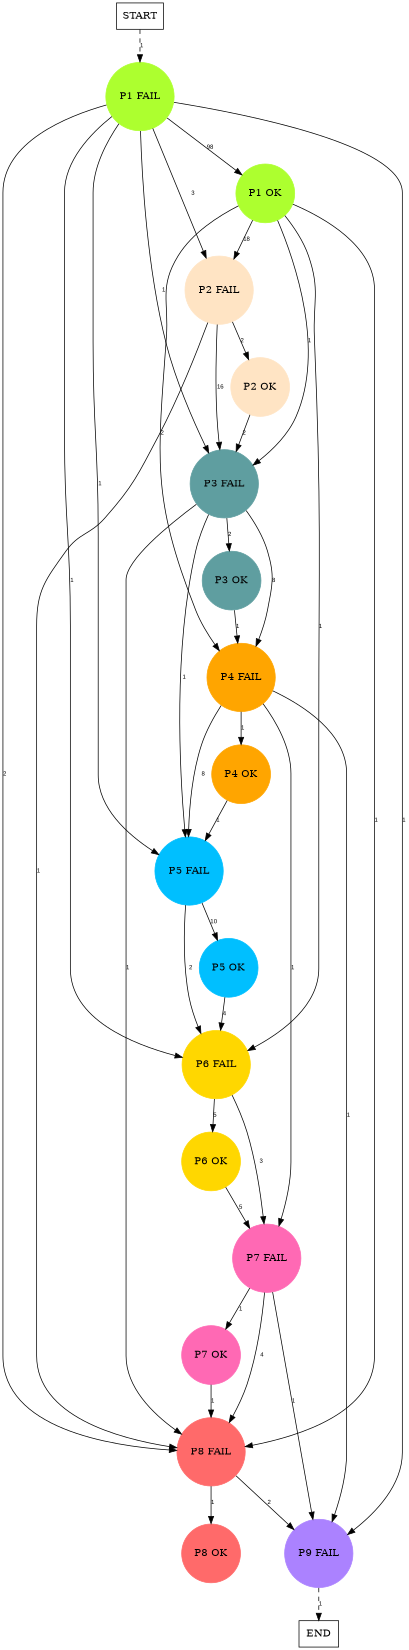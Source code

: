 digraph graphname {
	dpi = 150
	size="16,11!";
	margin = 0;
"P1 FAIL" [shape=circle, color=greenyellow, style=filled]"P1 OK" [shape=circle, color=greenyellow, style=filled]"P2 FAIL" [shape=circle, color=bisque, style=filled]"P3 FAIL" [shape=circle, color=cadetblue, style=filled]"P4 FAIL" [shape=circle, color=orange, style=filled]"P5 FAIL" [shape=circle, color=deepskyblue, style=filled]"P5 OK" [shape=circle, color=deepskyblue, style=filled]"P6 FAIL" [shape=circle, color=gold, style=filled]"P6 OK" [shape=circle, color=gold, style=filled]"P7 FAIL" [shape=circle, color=hotpink, style=filled]"P8 FAIL" [shape=circle, color=indianred1, style=filled]"P9 FAIL" [shape=circle, color=mediumpurple1, style=filled]"P2 OK" [shape=circle, color=bisque, style=filled]"P3 OK" [shape=circle, color=cadetblue, style=filled]"P4 OK" [shape=circle, color=orange, style=filled]"P7 OK" [shape=circle, color=hotpink, style=filled]"P8 OK" [shape=circle, color=indianred1, style=filled]"START" [shape=box, fillcolor=white, style=filled, color=black]"END" [shape=box, fillcolor=white, style=filled, color=black]"P1 FAIL" -> "P1 OK" [ label ="98" labelfloat=false fontname="Arial" fontsize=8]
"P1 FAIL" -> "P2 FAIL" [ label ="3" labelfloat=false fontname="Arial" fontsize=8]
"P1 FAIL" -> "P3 FAIL" [ label ="1" labelfloat=false fontname="Arial" fontsize=8]
"P1 FAIL" -> "P5 FAIL" [ label ="1" labelfloat=false fontname="Arial" fontsize=8]
"P1 FAIL" -> "P6 FAIL" [ label ="1" labelfloat=false fontname="Arial" fontsize=8]
"P1 FAIL" -> "P8 FAIL" [ label ="2" labelfloat=false fontname="Arial" fontsize=8]
"P1 FAIL" -> "P9 FAIL" [ label ="1" labelfloat=false fontname="Arial" fontsize=8]
"P1 OK" -> "P2 FAIL" [ label ="18" labelfloat=false fontname="Arial" fontsize=8]
"P1 OK" -> "P3 FAIL" [ label ="1" labelfloat=false fontname="Arial" fontsize=8]
"P1 OK" -> "P4 FAIL" [ label ="2" labelfloat=false fontname="Arial" fontsize=8]
"P1 OK" -> "P6 FAIL" [ label ="1" labelfloat=false fontname="Arial" fontsize=8]
"P1 OK" -> "P8 FAIL" [ label ="1" labelfloat=false fontname="Arial" fontsize=8]
"P2 FAIL" -> "P3 FAIL" [ label ="16" labelfloat=false fontname="Arial" fontsize=8]
"P2 FAIL" -> "P8 FAIL" [ label ="1" labelfloat=false fontname="Arial" fontsize=8]
"P2 FAIL" -> "P2 OK" [ label ="2" labelfloat=false fontname="Arial" fontsize=8]
"P3 FAIL" -> "P4 FAIL" [ label ="8" labelfloat=false fontname="Arial" fontsize=8]
"P3 FAIL" -> "P5 FAIL" [ label ="1" labelfloat=false fontname="Arial" fontsize=8]
"P3 FAIL" -> "P8 FAIL" [ label ="1" labelfloat=false fontname="Arial" fontsize=8]
"P3 FAIL" -> "P3 OK" [ label ="2" labelfloat=false fontname="Arial" fontsize=8]
"P4 FAIL" -> "P5 FAIL" [ label ="8" labelfloat=false fontname="Arial" fontsize=8]
"P4 FAIL" -> "P7 FAIL" [ label ="1" labelfloat=false fontname="Arial" fontsize=8]
"P4 FAIL" -> "P9 FAIL" [ label ="1" labelfloat=false fontname="Arial" fontsize=8]
"P4 FAIL" -> "P4 OK" [ label ="1" labelfloat=false fontname="Arial" fontsize=8]
"P5 FAIL" -> "P5 OK" [ label ="10" labelfloat=false fontname="Arial" fontsize=8]
"P5 FAIL" -> "P6 FAIL" [ label ="2" labelfloat=false fontname="Arial" fontsize=8]
"P5 OK" -> "P6 FAIL" [ label ="4" labelfloat=false fontname="Arial" fontsize=8]
"P6 FAIL" -> "P6 OK" [ label ="5" labelfloat=false fontname="Arial" fontsize=8]
"P6 FAIL" -> "P7 FAIL" [ label ="3" labelfloat=false fontname="Arial" fontsize=8]
"P6 OK" -> "P7 FAIL" [ label ="5" labelfloat=false fontname="Arial" fontsize=8]
"P7 FAIL" -> "P8 FAIL" [ label ="4" labelfloat=false fontname="Arial" fontsize=8]
"P7 FAIL" -> "P9 FAIL" [ label ="1" labelfloat=false fontname="Arial" fontsize=8]
"P7 FAIL" -> "P7 OK" [ label ="1" labelfloat=false fontname="Arial" fontsize=8]
"P8 FAIL" -> "P9 FAIL" [ label ="2" labelfloat=false fontname="Arial" fontsize=8]
"P8 FAIL" -> "P8 OK" [ label ="1" labelfloat=false fontname="Arial" fontsize=8]
"P9 FAIL" -> "END" [ style = dashed label ="1" labelfloat=false fontname="Arial" fontsize=8]
"P2 OK" -> "P3 FAIL" [ label ="2" labelfloat=false fontname="Arial" fontsize=8]
"P3 OK" -> "P4 FAIL" [ label ="1" labelfloat=false fontname="Arial" fontsize=8]
"P4 OK" -> "P5 FAIL" [ label ="1" labelfloat=false fontname="Arial" fontsize=8]
"P7 OK" -> "P8 FAIL" [ label ="1" labelfloat=false fontname="Arial" fontsize=8]
"START" -> "P1 FAIL" [ style = dashed label ="1" labelfloat=false fontname="Arial" fontsize=8]
}